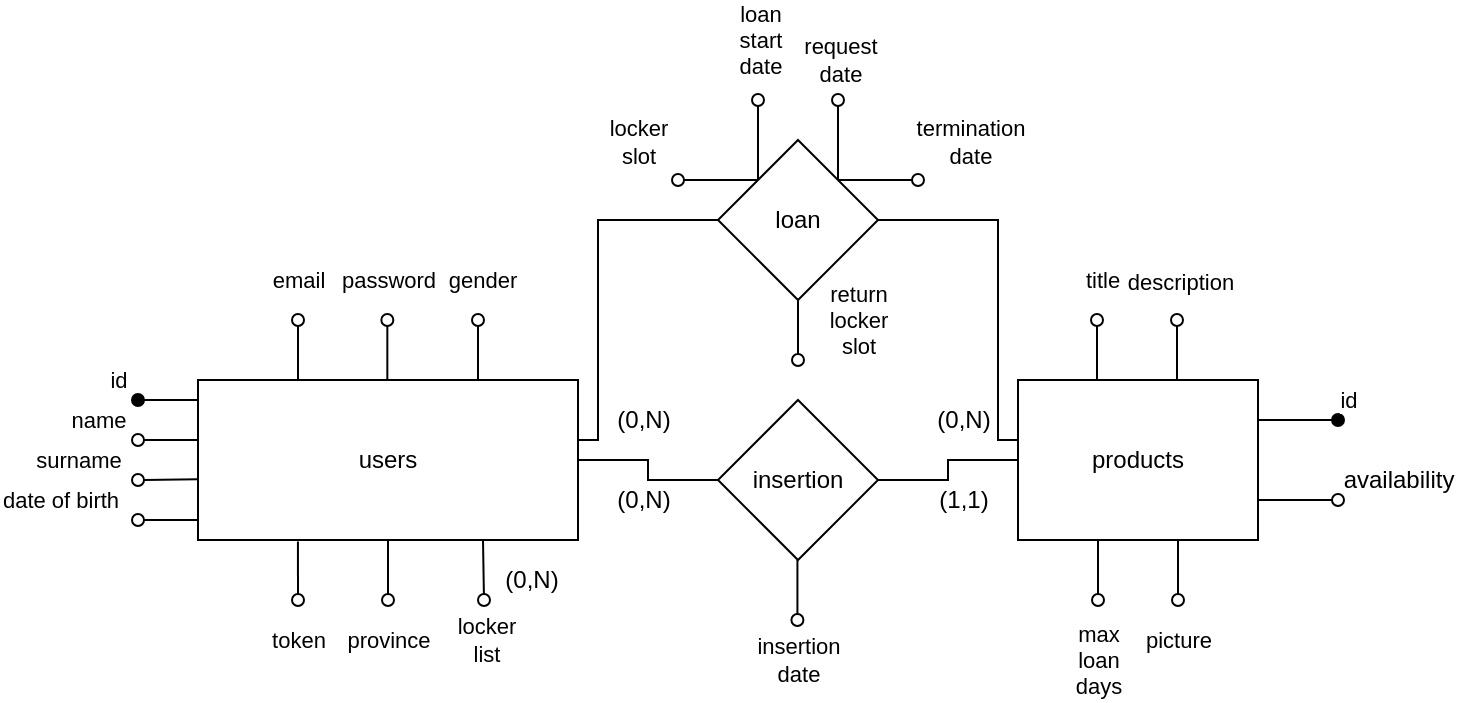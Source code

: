 <mxfile version="20.3.0" type="device"><diagram id="kbYL1czdJKmPQrG0vs7R" name="Pagina-1"><mxGraphModel dx="946" dy="598" grid="1" gridSize="10" guides="1" tooltips="1" connect="1" arrows="1" fold="1" page="1" pageScale="1" pageWidth="827" pageHeight="1169" math="0" shadow="0"><root><mxCell id="0"/><mxCell id="1" parent="0"/><mxCell id="wHdVCD94lPPvaSEowEZG-5" value="" style="edgeStyle=orthogonalEdgeStyle;rounded=0;orthogonalLoop=1;jettySize=auto;html=1;strokeWidth=1;startArrow=none;startFill=0;endArrow=none;endFill=0;" parent="1" source="wHdVCD94lPPvaSEowEZG-2" target="wHdVCD94lPPvaSEowEZG-4" edge="1"><mxGeometry relative="1" as="geometry"/></mxCell><mxCell id="wHdVCD94lPPvaSEowEZG-2" value="users" style="whiteSpace=wrap;html=1;align=center;" parent="1" vertex="1"><mxGeometry x="150" y="210" width="190" height="80" as="geometry"/></mxCell><mxCell id="wHdVCD94lPPvaSEowEZG-3" value="" style="endArrow=none;html=1;rounded=0;startArrow=oval;startFill=0;strokeWidth=1;" parent="1" edge="1"><mxGeometry width="50" height="50" relative="1" as="geometry"><mxPoint x="120" y="240" as="sourcePoint"/><mxPoint x="150" y="240" as="targetPoint"/></mxGeometry></mxCell><mxCell id="wHdVCD94lPPvaSEowEZG-14" value="name" style="edgeLabel;html=1;align=center;verticalAlign=middle;resizable=0;points=[];" parent="wHdVCD94lPPvaSEowEZG-3" vertex="1" connectable="0"><mxGeometry x="-0.453" y="2" relative="1" as="geometry"><mxPoint x="-28" y="-8" as="offset"/></mxGeometry></mxCell><mxCell id="wHdVCD94lPPvaSEowEZG-11" value="" style="edgeStyle=orthogonalEdgeStyle;rounded=0;orthogonalLoop=1;jettySize=auto;html=1;strokeWidth=1;startArrow=none;startFill=0;endArrow=none;endFill=0;" parent="1" source="wHdVCD94lPPvaSEowEZG-4" target="wHdVCD94lPPvaSEowEZG-9" edge="1"><mxGeometry relative="1" as="geometry"/></mxCell><mxCell id="wHdVCD94lPPvaSEowEZG-4" value="insertion" style="rhombus;whiteSpace=wrap;html=1;" parent="1" vertex="1"><mxGeometry x="410" y="220" width="80" height="80" as="geometry"/></mxCell><mxCell id="wHdVCD94lPPvaSEowEZG-7" value="loan" style="rhombus;whiteSpace=wrap;html=1;" parent="1" vertex="1"><mxGeometry x="410" y="90" width="80" height="80" as="geometry"/></mxCell><mxCell id="wHdVCD94lPPvaSEowEZG-9" value="products" style="whiteSpace=wrap;html=1;" parent="1" vertex="1"><mxGeometry x="560" y="210" width="120" height="80" as="geometry"/></mxCell><mxCell id="wHdVCD94lPPvaSEowEZG-12" value="" style="endArrow=none;html=1;rounded=0;startArrow=oval;startFill=0;strokeWidth=1;" parent="1" edge="1"><mxGeometry width="50" height="50" relative="1" as="geometry"><mxPoint x="120" y="280" as="sourcePoint"/><mxPoint x="150" y="280" as="targetPoint"/></mxGeometry></mxCell><mxCell id="wHdVCD94lPPvaSEowEZG-16" value="date of birth" style="edgeLabel;html=1;align=center;verticalAlign=middle;resizable=0;points=[];" parent="wHdVCD94lPPvaSEowEZG-12" vertex="1" connectable="0"><mxGeometry x="-0.379" relative="1" as="geometry"><mxPoint x="-49" y="-10" as="offset"/></mxGeometry></mxCell><mxCell id="wHdVCD94lPPvaSEowEZG-13" value="" style="endArrow=none;html=1;rounded=0;startArrow=oval;startFill=0;strokeWidth=1;" parent="1" edge="1"><mxGeometry width="50" height="50" relative="1" as="geometry"><mxPoint x="120" y="260" as="sourcePoint"/><mxPoint x="150" y="259.63" as="targetPoint"/></mxGeometry></mxCell><mxCell id="wHdVCD94lPPvaSEowEZG-15" value="surname" style="edgeLabel;html=1;align=center;verticalAlign=middle;resizable=0;points=[];" parent="wHdVCD94lPPvaSEowEZG-13" vertex="1" connectable="0"><mxGeometry x="-0.601" relative="1" as="geometry"><mxPoint x="-36" y="-10" as="offset"/></mxGeometry></mxCell><mxCell id="wHdVCD94lPPvaSEowEZG-23" value="" style="endArrow=none;html=1;rounded=0;startArrow=oval;startFill=0;strokeWidth=1;entryX=0.263;entryY=1.01;entryDx=0;entryDy=0;entryPerimeter=0;" parent="1" target="wHdVCD94lPPvaSEowEZG-2" edge="1"><mxGeometry width="50" height="50" relative="1" as="geometry"><mxPoint x="200" y="320" as="sourcePoint"/><mxPoint x="240" y="320" as="targetPoint"/></mxGeometry></mxCell><mxCell id="wHdVCD94lPPvaSEowEZG-24" value="token" style="edgeLabel;html=1;align=center;verticalAlign=middle;resizable=0;points=[];" parent="wHdVCD94lPPvaSEowEZG-23" vertex="1" connectable="0"><mxGeometry x="-0.453" y="2" relative="1" as="geometry"><mxPoint x="2" y="28" as="offset"/></mxGeometry></mxCell><mxCell id="wHdVCD94lPPvaSEowEZG-25" value="" style="endArrow=none;html=1;rounded=0;startArrow=oval;startFill=0;strokeWidth=1;entryX=0.75;entryY=1;entryDx=0;entryDy=0;" parent="1" target="wHdVCD94lPPvaSEowEZG-2" edge="1"><mxGeometry width="50" height="50" relative="1" as="geometry"><mxPoint x="293" y="320" as="sourcePoint"/><mxPoint x="260" y="310" as="targetPoint"/></mxGeometry></mxCell><mxCell id="wHdVCD94lPPvaSEowEZG-26" value="locker&lt;br&gt;list" style="edgeLabel;html=1;align=center;verticalAlign=middle;resizable=0;points=[];" parent="wHdVCD94lPPvaSEowEZG-25" vertex="1" connectable="0"><mxGeometry x="-0.453" y="2" relative="1" as="geometry"><mxPoint x="3" y="28" as="offset"/></mxGeometry></mxCell><mxCell id="wHdVCD94lPPvaSEowEZG-27" value="(0,N)" style="text;html=1;strokeColor=none;fillColor=none;align=center;verticalAlign=middle;whiteSpace=wrap;rounded=0;" parent="1" vertex="1"><mxGeometry x="294" y="300" width="46" height="20" as="geometry"/></mxCell><mxCell id="wHdVCD94lPPvaSEowEZG-28" value="" style="endArrow=none;html=1;rounded=0;startArrow=oval;startFill=0;strokeWidth=1;" parent="1" edge="1"><mxGeometry width="50" height="50" relative="1" as="geometry"><mxPoint x="290" y="180" as="sourcePoint"/><mxPoint x="290" y="210" as="targetPoint"/></mxGeometry></mxCell><mxCell id="wHdVCD94lPPvaSEowEZG-39" value="gender" style="edgeLabel;html=1;align=center;verticalAlign=middle;resizable=0;points=[];" parent="wHdVCD94lPPvaSEowEZG-28" vertex="1" connectable="0"><mxGeometry x="0.332" y="2" relative="1" as="geometry"><mxPoint y="-40" as="offset"/></mxGeometry></mxCell><mxCell id="wHdVCD94lPPvaSEowEZG-30" value="" style="endArrow=none;html=1;rounded=0;startArrow=oval;startFill=0;strokeWidth=1;" parent="1" edge="1"><mxGeometry width="50" height="50" relative="1" as="geometry"><mxPoint x="244.67" y="180" as="sourcePoint"/><mxPoint x="244.67" y="210" as="targetPoint"/></mxGeometry></mxCell><mxCell id="wHdVCD94lPPvaSEowEZG-38" value="password" style="edgeLabel;html=1;align=center;verticalAlign=middle;resizable=0;points=[];" parent="wHdVCD94lPPvaSEowEZG-30" vertex="1" connectable="0"><mxGeometry x="0.406" y="1" relative="1" as="geometry"><mxPoint x="-1" y="-41" as="offset"/></mxGeometry></mxCell><mxCell id="wHdVCD94lPPvaSEowEZG-32" value="" style="endArrow=none;html=1;rounded=0;startArrow=oval;startFill=0;strokeWidth=1;" parent="1" edge="1"><mxGeometry width="50" height="50" relative="1" as="geometry"><mxPoint x="200" y="180" as="sourcePoint"/><mxPoint x="200" y="210" as="targetPoint"/></mxGeometry></mxCell><mxCell id="wHdVCD94lPPvaSEowEZG-37" value="email" style="edgeLabel;html=1;align=center;verticalAlign=middle;resizable=0;points=[];" parent="wHdVCD94lPPvaSEowEZG-32" vertex="1" connectable="0"><mxGeometry x="0.011" y="-2" relative="1" as="geometry"><mxPoint x="2" y="-35" as="offset"/></mxGeometry></mxCell><mxCell id="wHdVCD94lPPvaSEowEZG-34" value="" style="endArrow=none;html=1;rounded=0;startArrow=oval;startFill=0;strokeWidth=1;entryX=0.5;entryY=1;entryDx=0;entryDy=0;" parent="1" target="wHdVCD94lPPvaSEowEZG-2" edge="1"><mxGeometry width="50" height="50" relative="1" as="geometry"><mxPoint x="245" y="320" as="sourcePoint"/><mxPoint x="244.67" y="430" as="targetPoint"/></mxGeometry></mxCell><mxCell id="wHdVCD94lPPvaSEowEZG-40" value="province" style="edgeLabel;html=1;align=center;verticalAlign=middle;resizable=0;points=[];" parent="wHdVCD94lPPvaSEowEZG-34" vertex="1" connectable="0"><mxGeometry x="0.29" relative="1" as="geometry"><mxPoint y="39" as="offset"/></mxGeometry></mxCell><mxCell id="wHdVCD94lPPvaSEowEZG-42" value="" style="endArrow=none;html=1;rounded=0;startArrow=oval;startFill=1;strokeWidth=1;entryX=1;entryY=0.25;entryDx=0;entryDy=0;" parent="1" target="wHdVCD94lPPvaSEowEZG-9" edge="1"><mxGeometry width="50" height="50" relative="1" as="geometry"><mxPoint x="720" y="230" as="sourcePoint"/><mxPoint x="720" y="200" as="targetPoint"/></mxGeometry></mxCell><mxCell id="wHdVCD94lPPvaSEowEZG-43" value="id" style="edgeLabel;html=1;align=center;verticalAlign=middle;resizable=0;points=[];" parent="wHdVCD94lPPvaSEowEZG-42" vertex="1" connectable="0"><mxGeometry x="-0.038" y="-2" relative="1" as="geometry"><mxPoint x="24" y="-8" as="offset"/></mxGeometry></mxCell><mxCell id="wHdVCD94lPPvaSEowEZG-53" value="" style="endArrow=none;html=1;rounded=0;startArrow=oval;startFill=0;strokeWidth=1;" parent="1" edge="1"><mxGeometry width="50" height="50" relative="1" as="geometry"><mxPoint x="640" y="320" as="sourcePoint"/><mxPoint x="640" y="290" as="targetPoint"/></mxGeometry></mxCell><mxCell id="wHdVCD94lPPvaSEowEZG-54" value="picture" style="edgeLabel;html=1;align=center;verticalAlign=middle;resizable=0;points=[];" parent="wHdVCD94lPPvaSEowEZG-53" vertex="1" connectable="0"><mxGeometry x="-0.453" y="2" relative="1" as="geometry"><mxPoint x="2" y="28" as="offset"/></mxGeometry></mxCell><mxCell id="wHdVCD94lPPvaSEowEZG-55" value="" style="endArrow=none;html=1;rounded=0;startArrow=oval;startFill=0;strokeWidth=1;" parent="1" edge="1"><mxGeometry width="50" height="50" relative="1" as="geometry"><mxPoint x="600" y="320" as="sourcePoint"/><mxPoint x="600" y="290" as="targetPoint"/></mxGeometry></mxCell><mxCell id="wHdVCD94lPPvaSEowEZG-56" value="max&lt;br&gt;loan&lt;br&gt;days" style="edgeLabel;html=1;align=center;verticalAlign=middle;resizable=0;points=[];" parent="wHdVCD94lPPvaSEowEZG-55" vertex="1" connectable="0"><mxGeometry x="-0.453" y="2" relative="1" as="geometry"><mxPoint x="2" y="38" as="offset"/></mxGeometry></mxCell><mxCell id="wHdVCD94lPPvaSEowEZG-57" value="" style="endArrow=none;html=1;rounded=0;startArrow=oval;startFill=0;strokeWidth=1;" parent="1" edge="1"><mxGeometry width="50" height="50" relative="1" as="geometry"><mxPoint x="599.5" y="180" as="sourcePoint"/><mxPoint x="599.5" y="210" as="targetPoint"/></mxGeometry></mxCell><mxCell id="wHdVCD94lPPvaSEowEZG-58" value="title" style="edgeLabel;html=1;align=center;verticalAlign=middle;resizable=0;points=[];" parent="wHdVCD94lPPvaSEowEZG-57" vertex="1" connectable="0"><mxGeometry x="0.332" y="2" relative="1" as="geometry"><mxPoint y="-40" as="offset"/></mxGeometry></mxCell><mxCell id="wHdVCD94lPPvaSEowEZG-59" value="" style="endArrow=none;html=1;rounded=0;startArrow=oval;startFill=0;strokeWidth=1;entryX=0.839;entryY=1.024;entryDx=0;entryDy=0;entryPerimeter=0;" parent="1" edge="1"><mxGeometry width="50" height="50" relative="1" as="geometry"><mxPoint x="639.5" y="180" as="sourcePoint"/><mxPoint x="639.5" y="210" as="targetPoint"/></mxGeometry></mxCell><mxCell id="wHdVCD94lPPvaSEowEZG-60" value="description" style="edgeLabel;html=1;align=center;verticalAlign=middle;resizable=0;points=[];" parent="wHdVCD94lPPvaSEowEZG-59" vertex="1" connectable="0"><mxGeometry x="0.29" relative="1" as="geometry"><mxPoint x="1" y="-39" as="offset"/></mxGeometry></mxCell><mxCell id="wHdVCD94lPPvaSEowEZG-61" value="" style="endArrow=none;html=1;rounded=0;strokeWidth=1;entryX=0;entryY=0.5;entryDx=0;entryDy=0;" parent="1" target="wHdVCD94lPPvaSEowEZG-7" edge="1"><mxGeometry width="50" height="50" relative="1" as="geometry"><mxPoint x="340" y="240" as="sourcePoint"/><mxPoint x="360" y="220" as="targetPoint"/><Array as="points"><mxPoint x="350" y="240"/><mxPoint x="350" y="130"/></Array></mxGeometry></mxCell><mxCell id="wHdVCD94lPPvaSEowEZG-62" value="" style="endArrow=none;html=1;rounded=0;strokeWidth=1;exitX=1;exitY=0.5;exitDx=0;exitDy=0;" parent="1" source="wHdVCD94lPPvaSEowEZG-7" edge="1"><mxGeometry width="50" height="50" relative="1" as="geometry"><mxPoint x="520" y="270" as="sourcePoint"/><mxPoint x="560" y="240" as="targetPoint"/><Array as="points"><mxPoint x="550" y="130"/><mxPoint x="550" y="240"/></Array></mxGeometry></mxCell><mxCell id="wHdVCD94lPPvaSEowEZG-63" value="" style="endArrow=none;html=1;rounded=0;startArrow=oval;startFill=0;strokeWidth=1;" parent="1" edge="1"><mxGeometry width="50" height="50" relative="1" as="geometry"><mxPoint x="449.71" y="330" as="sourcePoint"/><mxPoint x="449.71" y="300" as="targetPoint"/></mxGeometry></mxCell><mxCell id="wHdVCD94lPPvaSEowEZG-64" value="insertion&lt;br&gt;date" style="edgeLabel;html=1;align=center;verticalAlign=middle;resizable=0;points=[];" parent="wHdVCD94lPPvaSEowEZG-63" vertex="1" connectable="0"><mxGeometry x="-0.453" y="2" relative="1" as="geometry"><mxPoint x="2" y="28" as="offset"/></mxGeometry></mxCell><mxCell id="wHdVCD94lPPvaSEowEZG-65" value="" style="endArrow=none;html=1;rounded=0;startArrow=oval;startFill=0;strokeWidth=1;entryX=0;entryY=0;entryDx=0;entryDy=0;" parent="1" target="wHdVCD94lPPvaSEowEZG-7" edge="1"><mxGeometry width="50" height="50" relative="1" as="geometry"><mxPoint x="430" y="70" as="sourcePoint"/><mxPoint x="449.71" y="90" as="targetPoint"/></mxGeometry></mxCell><mxCell id="wHdVCD94lPPvaSEowEZG-66" value="loan&lt;br&gt;start&lt;br&gt;date" style="edgeLabel;html=1;align=center;verticalAlign=middle;resizable=0;points=[];" parent="wHdVCD94lPPvaSEowEZG-65" vertex="1" connectable="0"><mxGeometry x="0.29" relative="1" as="geometry"><mxPoint x="1" y="-56" as="offset"/></mxGeometry></mxCell><mxCell id="wHdVCD94lPPvaSEowEZG-67" value="" style="endArrow=none;html=1;rounded=0;startArrow=oval;startFill=0;strokeWidth=1;entryX=1;entryY=0;entryDx=0;entryDy=0;" parent="1" target="wHdVCD94lPPvaSEowEZG-7" edge="1"><mxGeometry width="50" height="50" relative="1" as="geometry"><mxPoint x="510" y="110" as="sourcePoint"/><mxPoint x="470.0" y="110" as="targetPoint"/></mxGeometry></mxCell><mxCell id="wHdVCD94lPPvaSEowEZG-68" value="termination&lt;br&gt;date" style="edgeLabel;html=1;align=center;verticalAlign=middle;resizable=0;points=[];" parent="wHdVCD94lPPvaSEowEZG-67" vertex="1" connectable="0"><mxGeometry x="0.29" relative="1" as="geometry"><mxPoint x="52" y="-19" as="offset"/></mxGeometry></mxCell><mxCell id="wHdVCD94lPPvaSEowEZG-69" value="" style="endArrow=none;html=1;rounded=0;startArrow=oval;startFill=0;strokeWidth=1;entryX=0;entryY=0;entryDx=0;entryDy=0;" parent="1" target="wHdVCD94lPPvaSEowEZG-7" edge="1"><mxGeometry width="50" height="50" relative="1" as="geometry"><mxPoint x="390" y="110" as="sourcePoint"/><mxPoint x="360" y="90" as="targetPoint"/></mxGeometry></mxCell><mxCell id="wHdVCD94lPPvaSEowEZG-70" value="locker&lt;br&gt;slot" style="edgeLabel;html=1;align=center;verticalAlign=middle;resizable=0;points=[];" parent="wHdVCD94lPPvaSEowEZG-69" vertex="1" connectable="0"><mxGeometry x="0.29" relative="1" as="geometry"><mxPoint x="-46" y="-19" as="offset"/></mxGeometry></mxCell><mxCell id="2X4Y7NiitTffRuh-T7hT-2" value="(0,N)" style="text;html=1;strokeColor=none;fillColor=none;align=center;verticalAlign=middle;whiteSpace=wrap;rounded=0;" parent="1" vertex="1"><mxGeometry x="350" y="220" width="46" height="20" as="geometry"/></mxCell><mxCell id="2X4Y7NiitTffRuh-T7hT-3" value="(0,N)" style="text;html=1;strokeColor=none;fillColor=none;align=center;verticalAlign=middle;whiteSpace=wrap;rounded=0;" parent="1" vertex="1"><mxGeometry x="510" y="220" width="46" height="20" as="geometry"/></mxCell><mxCell id="2X4Y7NiitTffRuh-T7hT-4" value="(0,N)" style="text;html=1;strokeColor=none;fillColor=none;align=center;verticalAlign=middle;whiteSpace=wrap;rounded=0;" parent="1" vertex="1"><mxGeometry x="350" y="260.43" width="46" height="20" as="geometry"/></mxCell><mxCell id="2X4Y7NiitTffRuh-T7hT-5" value="(1,1)" style="text;html=1;strokeColor=none;fillColor=none;align=center;verticalAlign=middle;whiteSpace=wrap;rounded=0;" parent="1" vertex="1"><mxGeometry x="510" y="260.43" width="46" height="20" as="geometry"/></mxCell><mxCell id="Zky95UMx_nGE75FW1ZzZ-1" value="" style="endArrow=none;html=1;rounded=0;startArrow=oval;startFill=1;strokeWidth=1;" parent="1" edge="1"><mxGeometry width="50" height="50" relative="1" as="geometry"><mxPoint x="120" y="220" as="sourcePoint"/><mxPoint x="150" y="220" as="targetPoint"/></mxGeometry></mxCell><mxCell id="Zky95UMx_nGE75FW1ZzZ-2" value="id" style="edgeLabel;html=1;align=center;verticalAlign=middle;resizable=0;points=[];" parent="Zky95UMx_nGE75FW1ZzZ-1" vertex="1" connectable="0"><mxGeometry x="-0.038" y="-2" relative="1" as="geometry"><mxPoint x="-25" y="-12" as="offset"/></mxGeometry></mxCell><mxCell id="w1rcUfPY02hgMDlb7wFI-1" value="" style="endArrow=none;html=1;rounded=0;startArrow=oval;startFill=0;strokeWidth=1;entryX=1;entryY=0.75;entryDx=0;entryDy=0;" parent="1" target="wHdVCD94lPPvaSEowEZG-9" edge="1"><mxGeometry width="50" height="50" relative="1" as="geometry"><mxPoint x="720" y="270" as="sourcePoint"/><mxPoint x="750" y="255.43" as="targetPoint"/></mxGeometry></mxCell><mxCell id="w1rcUfPY02hgMDlb7wFI-3" value="availability" style="text;html=1;align=center;verticalAlign=middle;resizable=0;points=[];autosize=1;strokeColor=none;fillColor=none;" parent="1" vertex="1"><mxGeometry x="710" y="245" width="80" height="30" as="geometry"/></mxCell><mxCell id="r87r9a_3edogPKMIejdl-1" value="" style="endArrow=none;html=1;rounded=0;startArrow=oval;startFill=0;strokeWidth=1;entryX=1;entryY=0;entryDx=0;entryDy=0;" parent="1" target="wHdVCD94lPPvaSEowEZG-7" edge="1"><mxGeometry width="50" height="50" relative="1" as="geometry"><mxPoint x="470" y="70" as="sourcePoint"/><mxPoint x="440.0" y="120" as="targetPoint"/></mxGeometry></mxCell><mxCell id="r87r9a_3edogPKMIejdl-2" value="request&lt;br&gt;date" style="edgeLabel;html=1;align=center;verticalAlign=middle;resizable=0;points=[];" parent="r87r9a_3edogPKMIejdl-1" vertex="1" connectable="0"><mxGeometry x="0.29" relative="1" as="geometry"><mxPoint x="1" y="-46" as="offset"/></mxGeometry></mxCell><mxCell id="Xdcvq-rsupvoM4wYrSZZ-1" value="" style="endArrow=none;html=1;rounded=0;startArrow=oval;startFill=0;strokeWidth=1;entryX=0.5;entryY=1;entryDx=0;entryDy=0;" edge="1" parent="1" target="wHdVCD94lPPvaSEowEZG-7"><mxGeometry width="50" height="50" relative="1" as="geometry"><mxPoint x="450" y="200" as="sourcePoint"/><mxPoint x="440" y="120" as="targetPoint"/></mxGeometry></mxCell><mxCell id="Xdcvq-rsupvoM4wYrSZZ-2" value="return&lt;br&gt;locker&lt;br&gt;slot" style="edgeLabel;html=1;align=center;verticalAlign=middle;resizable=0;points=[];" vertex="1" connectable="0" parent="Xdcvq-rsupvoM4wYrSZZ-1"><mxGeometry x="0.29" relative="1" as="geometry"><mxPoint x="30" y="-1" as="offset"/></mxGeometry></mxCell></root></mxGraphModel></diagram></mxfile>